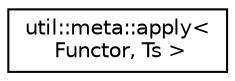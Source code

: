 digraph "Graphical Class Hierarchy"
{
 // LATEX_PDF_SIZE
  edge [fontname="Helvetica",fontsize="10",labelfontname="Helvetica",labelfontsize="10"];
  node [fontname="Helvetica",fontsize="10",shape=record];
  rankdir="LR";
  Node0 [label="util::meta::apply\<\l Functor, Ts \>",height=0.2,width=0.4,color="black", fillcolor="white", style="filled",URL="$structutil_1_1meta_1_1apply.html",tooltip="Apply a modification on all types in Ts."];
}
